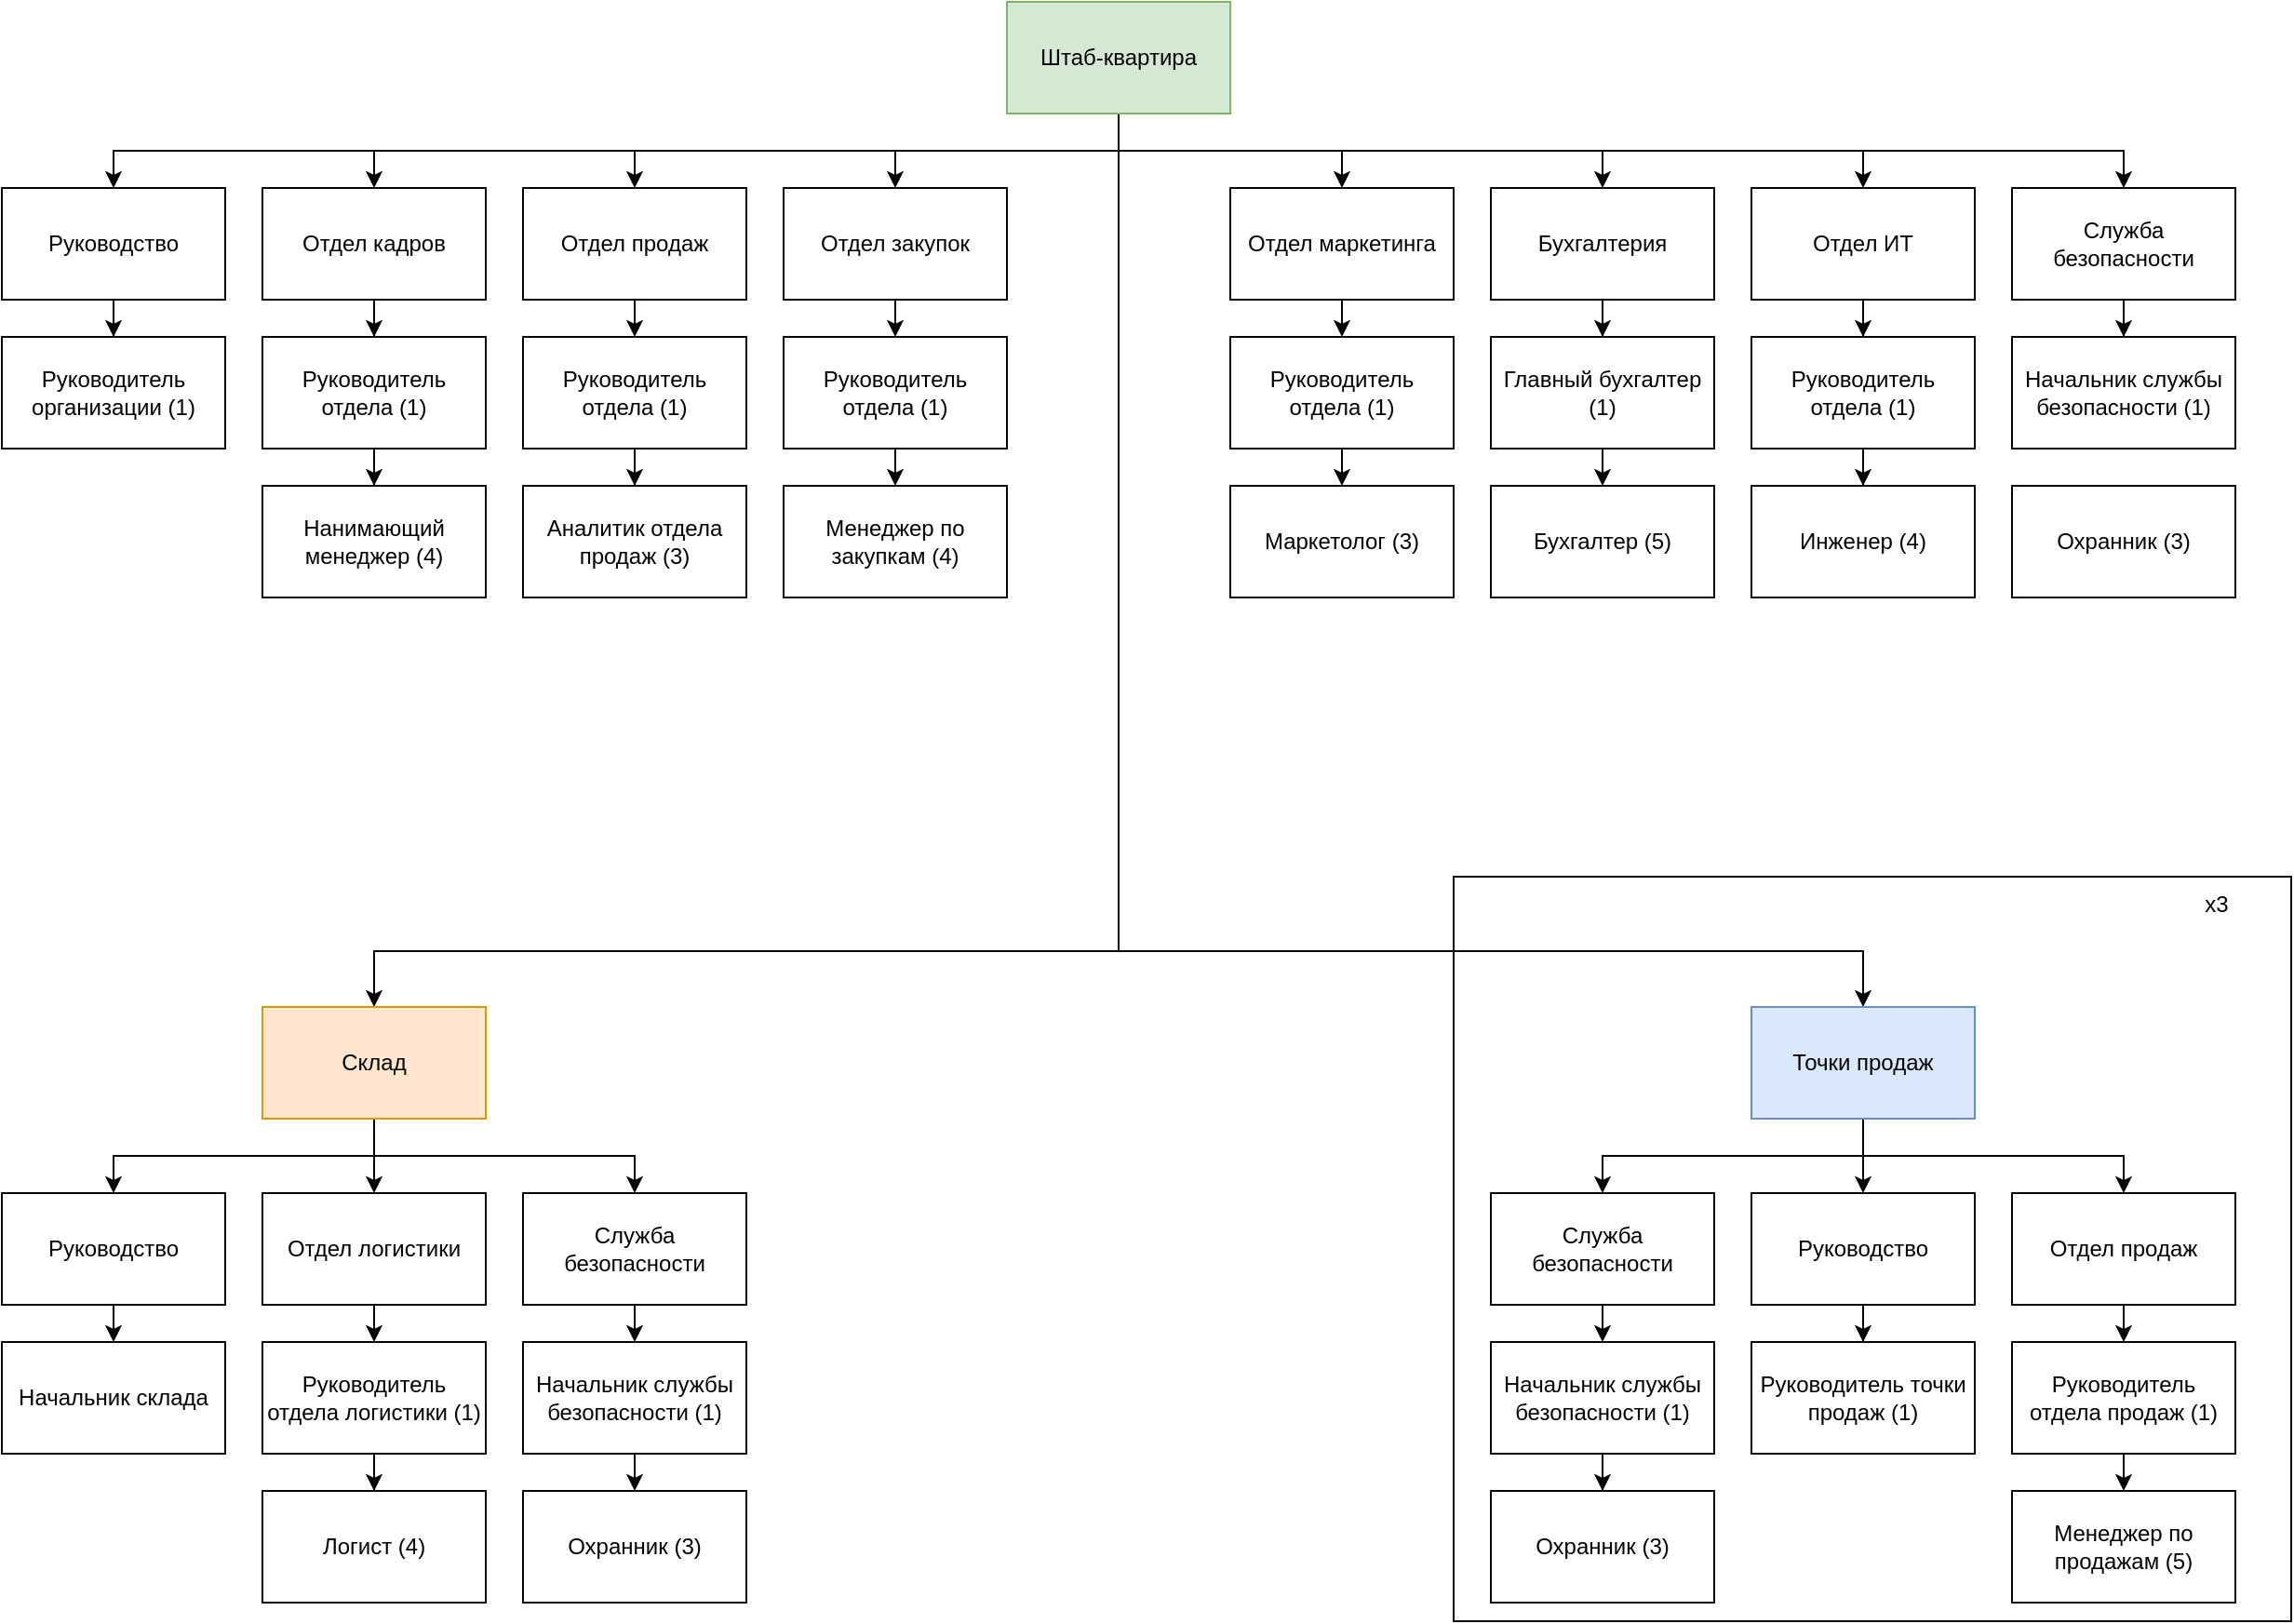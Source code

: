 <mxfile version="24.7.16">
  <diagram name="Страница — 1" id="yvjUeDHF9Wf6KYwauPwP">
    <mxGraphModel dx="1468" dy="983" grid="0" gridSize="10" guides="1" tooltips="1" connect="1" arrows="1" fold="1" page="1" pageScale="1" pageWidth="1442" pageHeight="2039" math="0" shadow="0">
      <root>
        <mxCell id="0" />
        <mxCell id="1" parent="0" />
        <mxCell id="nvtQCPNUQL09ssSKa_be-8" style="edgeStyle=orthogonalEdgeStyle;rounded=0;orthogonalLoop=1;jettySize=auto;html=1;exitX=0.5;exitY=1;exitDx=0;exitDy=0;entryX=0.5;entryY=0;entryDx=0;entryDy=0;" edge="1" parent="1" source="nvtQCPNUQL09ssSKa_be-1" target="nvtQCPNUQL09ssSKa_be-2">
          <mxGeometry relative="1" as="geometry" />
        </mxCell>
        <mxCell id="nvtQCPNUQL09ssSKa_be-9" style="edgeStyle=orthogonalEdgeStyle;rounded=0;orthogonalLoop=1;jettySize=auto;html=1;exitX=0.5;exitY=1;exitDx=0;exitDy=0;entryX=0.5;entryY=0;entryDx=0;entryDy=0;" edge="1" parent="1" source="nvtQCPNUQL09ssSKa_be-1" target="nvtQCPNUQL09ssSKa_be-3">
          <mxGeometry relative="1" as="geometry" />
        </mxCell>
        <mxCell id="nvtQCPNUQL09ssSKa_be-10" style="edgeStyle=orthogonalEdgeStyle;rounded=0;orthogonalLoop=1;jettySize=auto;html=1;exitX=0.5;exitY=1;exitDx=0;exitDy=0;" edge="1" parent="1" source="nvtQCPNUQL09ssSKa_be-1" target="nvtQCPNUQL09ssSKa_be-4">
          <mxGeometry relative="1" as="geometry" />
        </mxCell>
        <mxCell id="nvtQCPNUQL09ssSKa_be-11" style="edgeStyle=orthogonalEdgeStyle;rounded=0;orthogonalLoop=1;jettySize=auto;html=1;exitX=0.5;exitY=1;exitDx=0;exitDy=0;entryX=0.5;entryY=0;entryDx=0;entryDy=0;" edge="1" parent="1" source="nvtQCPNUQL09ssSKa_be-1" target="nvtQCPNUQL09ssSKa_be-5">
          <mxGeometry relative="1" as="geometry" />
        </mxCell>
        <mxCell id="nvtQCPNUQL09ssSKa_be-12" style="edgeStyle=orthogonalEdgeStyle;rounded=0;orthogonalLoop=1;jettySize=auto;html=1;exitX=0.5;exitY=1;exitDx=0;exitDy=0;" edge="1" parent="1" source="nvtQCPNUQL09ssSKa_be-1" target="nvtQCPNUQL09ssSKa_be-6">
          <mxGeometry relative="1" as="geometry" />
        </mxCell>
        <mxCell id="nvtQCPNUQL09ssSKa_be-13" style="edgeStyle=orthogonalEdgeStyle;rounded=0;orthogonalLoop=1;jettySize=auto;html=1;exitX=0.5;exitY=1;exitDx=0;exitDy=0;entryX=0.5;entryY=0;entryDx=0;entryDy=0;" edge="1" parent="1" source="nvtQCPNUQL09ssSKa_be-1" target="nvtQCPNUQL09ssSKa_be-7">
          <mxGeometry relative="1" as="geometry" />
        </mxCell>
        <mxCell id="nvtQCPNUQL09ssSKa_be-15" style="edgeStyle=orthogonalEdgeStyle;rounded=0;orthogonalLoop=1;jettySize=auto;html=1;exitX=0.5;exitY=1;exitDx=0;exitDy=0;entryX=0.5;entryY=0;entryDx=0;entryDy=0;" edge="1" parent="1" source="nvtQCPNUQL09ssSKa_be-1" target="nvtQCPNUQL09ssSKa_be-14">
          <mxGeometry relative="1" as="geometry" />
        </mxCell>
        <mxCell id="nvtQCPNUQL09ssSKa_be-18" style="edgeStyle=orthogonalEdgeStyle;rounded=0;orthogonalLoop=1;jettySize=auto;html=1;exitX=0.5;exitY=1;exitDx=0;exitDy=0;entryX=0.5;entryY=0;entryDx=0;entryDy=0;" edge="1" parent="1" source="nvtQCPNUQL09ssSKa_be-1" target="nvtQCPNUQL09ssSKa_be-16">
          <mxGeometry relative="1" as="geometry" />
        </mxCell>
        <mxCell id="nvtQCPNUQL09ssSKa_be-20" style="edgeStyle=orthogonalEdgeStyle;rounded=0;orthogonalLoop=1;jettySize=auto;html=1;exitX=0.5;exitY=1;exitDx=0;exitDy=0;entryX=0.5;entryY=0;entryDx=0;entryDy=0;" edge="1" parent="1" source="nvtQCPNUQL09ssSKa_be-1" target="nvtQCPNUQL09ssSKa_be-19">
          <mxGeometry relative="1" as="geometry">
            <Array as="points">
              <mxPoint x="770" y="530" />
              <mxPoint x="370" y="530" />
            </Array>
          </mxGeometry>
        </mxCell>
        <mxCell id="nvtQCPNUQL09ssSKa_be-29" style="edgeStyle=orthogonalEdgeStyle;rounded=0;orthogonalLoop=1;jettySize=auto;html=1;exitX=0.5;exitY=1;exitDx=0;exitDy=0;entryX=0.5;entryY=0;entryDx=0;entryDy=0;" edge="1" parent="1" source="nvtQCPNUQL09ssSKa_be-1" target="nvtQCPNUQL09ssSKa_be-28">
          <mxGeometry relative="1" as="geometry">
            <Array as="points">
              <mxPoint x="770" y="530" />
              <mxPoint x="1170" y="530" />
            </Array>
          </mxGeometry>
        </mxCell>
        <mxCell id="nvtQCPNUQL09ssSKa_be-1" value="Штаб-квартира" style="rounded=0;whiteSpace=wrap;html=1;fillColor=#d5e8d4;strokeColor=#82b366;" vertex="1" parent="1">
          <mxGeometry x="710" y="20" width="120" height="60" as="geometry" />
        </mxCell>
        <mxCell id="nvtQCPNUQL09ssSKa_be-47" style="edgeStyle=orthogonalEdgeStyle;rounded=0;orthogonalLoop=1;jettySize=auto;html=1;exitX=0.5;exitY=1;exitDx=0;exitDy=0;" edge="1" parent="1" source="nvtQCPNUQL09ssSKa_be-2" target="nvtQCPNUQL09ssSKa_be-39">
          <mxGeometry relative="1" as="geometry" />
        </mxCell>
        <mxCell id="nvtQCPNUQL09ssSKa_be-2" value="Руководство" style="rounded=0;whiteSpace=wrap;html=1;" vertex="1" parent="1">
          <mxGeometry x="170" y="120" width="120" height="60" as="geometry" />
        </mxCell>
        <mxCell id="nvtQCPNUQL09ssSKa_be-49" style="edgeStyle=orthogonalEdgeStyle;rounded=0;orthogonalLoop=1;jettySize=auto;html=1;exitX=0.5;exitY=1;exitDx=0;exitDy=0;entryX=0.5;entryY=0;entryDx=0;entryDy=0;" edge="1" parent="1" source="nvtQCPNUQL09ssSKa_be-3" target="nvtQCPNUQL09ssSKa_be-41">
          <mxGeometry relative="1" as="geometry" />
        </mxCell>
        <mxCell id="nvtQCPNUQL09ssSKa_be-3" value="Отдел продаж" style="rounded=0;whiteSpace=wrap;html=1;" vertex="1" parent="1">
          <mxGeometry x="450" y="120" width="120" height="60" as="geometry" />
        </mxCell>
        <mxCell id="nvtQCPNUQL09ssSKa_be-50" style="edgeStyle=orthogonalEdgeStyle;rounded=0;orthogonalLoop=1;jettySize=auto;html=1;exitX=0.5;exitY=1;exitDx=0;exitDy=0;entryX=0.5;entryY=0;entryDx=0;entryDy=0;" edge="1" parent="1" source="nvtQCPNUQL09ssSKa_be-4" target="nvtQCPNUQL09ssSKa_be-42">
          <mxGeometry relative="1" as="geometry" />
        </mxCell>
        <mxCell id="nvtQCPNUQL09ssSKa_be-4" value="Отдел закупок" style="rounded=0;whiteSpace=wrap;html=1;" vertex="1" parent="1">
          <mxGeometry x="590" y="120" width="120" height="60" as="geometry" />
        </mxCell>
        <mxCell id="nvtQCPNUQL09ssSKa_be-51" style="edgeStyle=orthogonalEdgeStyle;rounded=0;orthogonalLoop=1;jettySize=auto;html=1;exitX=0.5;exitY=1;exitDx=0;exitDy=0;entryX=0.5;entryY=0;entryDx=0;entryDy=0;" edge="1" parent="1" source="nvtQCPNUQL09ssSKa_be-5" target="nvtQCPNUQL09ssSKa_be-43">
          <mxGeometry relative="1" as="geometry" />
        </mxCell>
        <mxCell id="nvtQCPNUQL09ssSKa_be-5" value="Отдел маркетинга" style="rounded=0;whiteSpace=wrap;html=1;" vertex="1" parent="1">
          <mxGeometry x="830" y="120" width="120" height="60" as="geometry" />
        </mxCell>
        <mxCell id="nvtQCPNUQL09ssSKa_be-52" style="edgeStyle=orthogonalEdgeStyle;rounded=0;orthogonalLoop=1;jettySize=auto;html=1;exitX=0.5;exitY=1;exitDx=0;exitDy=0;" edge="1" parent="1" source="nvtQCPNUQL09ssSKa_be-6" target="nvtQCPNUQL09ssSKa_be-44">
          <mxGeometry relative="1" as="geometry" />
        </mxCell>
        <mxCell id="nvtQCPNUQL09ssSKa_be-6" value="Бухгалтерия" style="rounded=0;whiteSpace=wrap;html=1;" vertex="1" parent="1">
          <mxGeometry x="970" y="120" width="120" height="60" as="geometry" />
        </mxCell>
        <mxCell id="nvtQCPNUQL09ssSKa_be-53" style="edgeStyle=orthogonalEdgeStyle;rounded=0;orthogonalLoop=1;jettySize=auto;html=1;exitX=0.5;exitY=1;exitDx=0;exitDy=0;" edge="1" parent="1" source="nvtQCPNUQL09ssSKa_be-7" target="nvtQCPNUQL09ssSKa_be-45">
          <mxGeometry relative="1" as="geometry" />
        </mxCell>
        <mxCell id="nvtQCPNUQL09ssSKa_be-7" value="Отдел ИТ" style="rounded=0;whiteSpace=wrap;html=1;" vertex="1" parent="1">
          <mxGeometry x="1110" y="120" width="120" height="60" as="geometry" />
        </mxCell>
        <mxCell id="nvtQCPNUQL09ssSKa_be-48" style="edgeStyle=orthogonalEdgeStyle;rounded=0;orthogonalLoop=1;jettySize=auto;html=1;exitX=0.5;exitY=1;exitDx=0;exitDy=0;" edge="1" parent="1" source="nvtQCPNUQL09ssSKa_be-14" target="nvtQCPNUQL09ssSKa_be-40">
          <mxGeometry relative="1" as="geometry" />
        </mxCell>
        <mxCell id="nvtQCPNUQL09ssSKa_be-14" value="Отдел кадров" style="rounded=0;whiteSpace=wrap;html=1;" vertex="1" parent="1">
          <mxGeometry x="310" y="120" width="120" height="60" as="geometry" />
        </mxCell>
        <mxCell id="nvtQCPNUQL09ssSKa_be-54" style="edgeStyle=orthogonalEdgeStyle;rounded=0;orthogonalLoop=1;jettySize=auto;html=1;exitX=0.5;exitY=1;exitDx=0;exitDy=0;" edge="1" parent="1" source="nvtQCPNUQL09ssSKa_be-16" target="nvtQCPNUQL09ssSKa_be-46">
          <mxGeometry relative="1" as="geometry" />
        </mxCell>
        <mxCell id="nvtQCPNUQL09ssSKa_be-16" value="Служба безопасности" style="rounded=0;whiteSpace=wrap;html=1;" vertex="1" parent="1">
          <mxGeometry x="1250" y="120" width="120" height="60" as="geometry" />
        </mxCell>
        <mxCell id="nvtQCPNUQL09ssSKa_be-24" style="edgeStyle=orthogonalEdgeStyle;rounded=0;orthogonalLoop=1;jettySize=auto;html=1;exitX=0.5;exitY=1;exitDx=0;exitDy=0;" edge="1" parent="1" source="nvtQCPNUQL09ssSKa_be-19" target="nvtQCPNUQL09ssSKa_be-21">
          <mxGeometry relative="1" as="geometry" />
        </mxCell>
        <mxCell id="nvtQCPNUQL09ssSKa_be-25" style="edgeStyle=orthogonalEdgeStyle;rounded=0;orthogonalLoop=1;jettySize=auto;html=1;exitX=0.5;exitY=1;exitDx=0;exitDy=0;entryX=0.5;entryY=0;entryDx=0;entryDy=0;" edge="1" parent="1" source="nvtQCPNUQL09ssSKa_be-19" target="nvtQCPNUQL09ssSKa_be-22">
          <mxGeometry relative="1" as="geometry" />
        </mxCell>
        <mxCell id="nvtQCPNUQL09ssSKa_be-27" style="edgeStyle=orthogonalEdgeStyle;rounded=0;orthogonalLoop=1;jettySize=auto;html=1;exitX=0.5;exitY=1;exitDx=0;exitDy=0;entryX=0.5;entryY=0;entryDx=0;entryDy=0;" edge="1" parent="1" source="nvtQCPNUQL09ssSKa_be-19" target="nvtQCPNUQL09ssSKa_be-23">
          <mxGeometry relative="1" as="geometry" />
        </mxCell>
        <mxCell id="nvtQCPNUQL09ssSKa_be-19" value="Склад" style="rounded=0;whiteSpace=wrap;html=1;fillColor=#ffe6cc;strokeColor=#d79b00;" vertex="1" parent="1">
          <mxGeometry x="310" y="560" width="120" height="60" as="geometry" />
        </mxCell>
        <mxCell id="nvtQCPNUQL09ssSKa_be-69" style="edgeStyle=orthogonalEdgeStyle;rounded=0;orthogonalLoop=1;jettySize=auto;html=1;exitX=0.5;exitY=1;exitDx=0;exitDy=0;entryX=0.5;entryY=0;entryDx=0;entryDy=0;" edge="1" parent="1" source="nvtQCPNUQL09ssSKa_be-21" target="nvtQCPNUQL09ssSKa_be-68">
          <mxGeometry relative="1" as="geometry" />
        </mxCell>
        <mxCell id="nvtQCPNUQL09ssSKa_be-21" value="Руководство" style="rounded=0;whiteSpace=wrap;html=1;" vertex="1" parent="1">
          <mxGeometry x="170" y="660" width="120" height="60" as="geometry" />
        </mxCell>
        <mxCell id="nvtQCPNUQL09ssSKa_be-72" style="edgeStyle=orthogonalEdgeStyle;rounded=0;orthogonalLoop=1;jettySize=auto;html=1;exitX=0.5;exitY=1;exitDx=0;exitDy=0;entryX=0.5;entryY=0;entryDx=0;entryDy=0;" edge="1" parent="1" source="nvtQCPNUQL09ssSKa_be-22" target="nvtQCPNUQL09ssSKa_be-70">
          <mxGeometry relative="1" as="geometry" />
        </mxCell>
        <mxCell id="nvtQCPNUQL09ssSKa_be-22" value="Отдел логистики" style="rounded=0;whiteSpace=wrap;html=1;" vertex="1" parent="1">
          <mxGeometry x="310" y="660" width="120" height="60" as="geometry" />
        </mxCell>
        <mxCell id="nvtQCPNUQL09ssSKa_be-75" style="edgeStyle=orthogonalEdgeStyle;rounded=0;orthogonalLoop=1;jettySize=auto;html=1;exitX=0.5;exitY=1;exitDx=0;exitDy=0;entryX=0.5;entryY=0;entryDx=0;entryDy=0;" edge="1" parent="1" source="nvtQCPNUQL09ssSKa_be-23" target="nvtQCPNUQL09ssSKa_be-74">
          <mxGeometry relative="1" as="geometry" />
        </mxCell>
        <mxCell id="nvtQCPNUQL09ssSKa_be-23" value="Служба безопасности" style="rounded=0;whiteSpace=wrap;html=1;" vertex="1" parent="1">
          <mxGeometry x="450" y="660" width="120" height="60" as="geometry" />
        </mxCell>
        <mxCell id="nvtQCPNUQL09ssSKa_be-31" style="edgeStyle=orthogonalEdgeStyle;rounded=0;orthogonalLoop=1;jettySize=auto;html=1;exitX=0.5;exitY=1;exitDx=0;exitDy=0;" edge="1" parent="1" source="nvtQCPNUQL09ssSKa_be-28" target="nvtQCPNUQL09ssSKa_be-30">
          <mxGeometry relative="1" as="geometry" />
        </mxCell>
        <mxCell id="nvtQCPNUQL09ssSKa_be-33" style="edgeStyle=orthogonalEdgeStyle;rounded=0;orthogonalLoop=1;jettySize=auto;html=1;exitX=0.5;exitY=1;exitDx=0;exitDy=0;entryX=0.5;entryY=0;entryDx=0;entryDy=0;" edge="1" parent="1" source="nvtQCPNUQL09ssSKa_be-28" target="nvtQCPNUQL09ssSKa_be-32">
          <mxGeometry relative="1" as="geometry" />
        </mxCell>
        <mxCell id="nvtQCPNUQL09ssSKa_be-35" style="edgeStyle=orthogonalEdgeStyle;rounded=0;orthogonalLoop=1;jettySize=auto;html=1;exitX=0.5;exitY=1;exitDx=0;exitDy=0;entryX=0.5;entryY=0;entryDx=0;entryDy=0;" edge="1" parent="1" source="nvtQCPNUQL09ssSKa_be-28" target="nvtQCPNUQL09ssSKa_be-34">
          <mxGeometry relative="1" as="geometry" />
        </mxCell>
        <mxCell id="nvtQCPNUQL09ssSKa_be-28" value="Точки продаж" style="rounded=0;whiteSpace=wrap;html=1;fillColor=#dae8fc;strokeColor=#6c8ebf;" vertex="1" parent="1">
          <mxGeometry x="1110" y="560" width="120" height="60" as="geometry" />
        </mxCell>
        <mxCell id="nvtQCPNUQL09ssSKa_be-85" style="edgeStyle=orthogonalEdgeStyle;rounded=0;orthogonalLoop=1;jettySize=auto;html=1;exitX=0.5;exitY=1;exitDx=0;exitDy=0;" edge="1" parent="1" source="nvtQCPNUQL09ssSKa_be-30" target="nvtQCPNUQL09ssSKa_be-83">
          <mxGeometry relative="1" as="geometry" />
        </mxCell>
        <mxCell id="nvtQCPNUQL09ssSKa_be-30" value="Руководство" style="rounded=0;whiteSpace=wrap;html=1;" vertex="1" parent="1">
          <mxGeometry x="1110" y="660" width="120" height="60" as="geometry" />
        </mxCell>
        <mxCell id="nvtQCPNUQL09ssSKa_be-81" style="edgeStyle=orthogonalEdgeStyle;rounded=0;orthogonalLoop=1;jettySize=auto;html=1;exitX=0.5;exitY=1;exitDx=0;exitDy=0;entryX=0.5;entryY=0;entryDx=0;entryDy=0;" edge="1" parent="1" source="nvtQCPNUQL09ssSKa_be-32" target="nvtQCPNUQL09ssSKa_be-78">
          <mxGeometry relative="1" as="geometry" />
        </mxCell>
        <mxCell id="nvtQCPNUQL09ssSKa_be-32" value="Служба безопасности" style="rounded=0;whiteSpace=wrap;html=1;" vertex="1" parent="1">
          <mxGeometry x="970" y="660" width="120" height="60" as="geometry" />
        </mxCell>
        <mxCell id="nvtQCPNUQL09ssSKa_be-88" style="edgeStyle=orthogonalEdgeStyle;rounded=0;orthogonalLoop=1;jettySize=auto;html=1;exitX=0.5;exitY=1;exitDx=0;exitDy=0;entryX=0.5;entryY=0;entryDx=0;entryDy=0;" edge="1" parent="1" source="nvtQCPNUQL09ssSKa_be-34" target="nvtQCPNUQL09ssSKa_be-86">
          <mxGeometry relative="1" as="geometry" />
        </mxCell>
        <mxCell id="nvtQCPNUQL09ssSKa_be-34" value="Отдел продаж" style="rounded=0;whiteSpace=wrap;html=1;" vertex="1" parent="1">
          <mxGeometry x="1250" y="660" width="120" height="60" as="geometry" />
        </mxCell>
        <mxCell id="nvtQCPNUQL09ssSKa_be-38" value="x3" style="text;html=1;align=center;verticalAlign=middle;whiteSpace=wrap;rounded=0;" vertex="1" parent="1">
          <mxGeometry x="1330" y="490" width="60" height="30" as="geometry" />
        </mxCell>
        <mxCell id="nvtQCPNUQL09ssSKa_be-39" value="Руководитель организации (1)" style="rounded=0;whiteSpace=wrap;html=1;" vertex="1" parent="1">
          <mxGeometry x="170" y="200" width="120" height="60" as="geometry" />
        </mxCell>
        <mxCell id="nvtQCPNUQL09ssSKa_be-56" style="edgeStyle=orthogonalEdgeStyle;rounded=0;orthogonalLoop=1;jettySize=auto;html=1;exitX=0.5;exitY=1;exitDx=0;exitDy=0;" edge="1" parent="1" source="nvtQCPNUQL09ssSKa_be-40" target="nvtQCPNUQL09ssSKa_be-55">
          <mxGeometry relative="1" as="geometry" />
        </mxCell>
        <mxCell id="nvtQCPNUQL09ssSKa_be-40" value="Руководитель отдела (1)" style="rounded=0;whiteSpace=wrap;html=1;" vertex="1" parent="1">
          <mxGeometry x="310" y="200" width="120" height="60" as="geometry" />
        </mxCell>
        <mxCell id="nvtQCPNUQL09ssSKa_be-58" style="edgeStyle=orthogonalEdgeStyle;rounded=0;orthogonalLoop=1;jettySize=auto;html=1;exitX=0.5;exitY=1;exitDx=0;exitDy=0;" edge="1" parent="1" source="nvtQCPNUQL09ssSKa_be-41" target="nvtQCPNUQL09ssSKa_be-57">
          <mxGeometry relative="1" as="geometry" />
        </mxCell>
        <mxCell id="nvtQCPNUQL09ssSKa_be-41" value="Руководитель отдела (1)" style="rounded=0;whiteSpace=wrap;html=1;" vertex="1" parent="1">
          <mxGeometry x="450" y="200" width="120" height="60" as="geometry" />
        </mxCell>
        <mxCell id="nvtQCPNUQL09ssSKa_be-60" style="edgeStyle=orthogonalEdgeStyle;rounded=0;orthogonalLoop=1;jettySize=auto;html=1;exitX=0.5;exitY=1;exitDx=0;exitDy=0;entryX=0.5;entryY=0;entryDx=0;entryDy=0;" edge="1" parent="1" source="nvtQCPNUQL09ssSKa_be-42" target="nvtQCPNUQL09ssSKa_be-59">
          <mxGeometry relative="1" as="geometry" />
        </mxCell>
        <mxCell id="nvtQCPNUQL09ssSKa_be-42" value="Руководитель отдела (1)" style="rounded=0;whiteSpace=wrap;html=1;" vertex="1" parent="1">
          <mxGeometry x="590" y="200" width="120" height="60" as="geometry" />
        </mxCell>
        <mxCell id="nvtQCPNUQL09ssSKa_be-62" style="edgeStyle=orthogonalEdgeStyle;rounded=0;orthogonalLoop=1;jettySize=auto;html=1;exitX=0.5;exitY=1;exitDx=0;exitDy=0;entryX=0.5;entryY=0;entryDx=0;entryDy=0;" edge="1" parent="1" source="nvtQCPNUQL09ssSKa_be-43" target="nvtQCPNUQL09ssSKa_be-61">
          <mxGeometry relative="1" as="geometry" />
        </mxCell>
        <mxCell id="nvtQCPNUQL09ssSKa_be-43" value="Руководитель отдела (1)" style="rounded=0;whiteSpace=wrap;html=1;" vertex="1" parent="1">
          <mxGeometry x="830" y="200" width="120" height="60" as="geometry" />
        </mxCell>
        <mxCell id="nvtQCPNUQL09ssSKa_be-65" style="edgeStyle=orthogonalEdgeStyle;rounded=0;orthogonalLoop=1;jettySize=auto;html=1;exitX=0.5;exitY=1;exitDx=0;exitDy=0;entryX=0.5;entryY=0;entryDx=0;entryDy=0;" edge="1" parent="1" source="nvtQCPNUQL09ssSKa_be-44" target="nvtQCPNUQL09ssSKa_be-63">
          <mxGeometry relative="1" as="geometry" />
        </mxCell>
        <mxCell id="nvtQCPNUQL09ssSKa_be-44" value="Главный бухгалтер (1)" style="rounded=0;whiteSpace=wrap;html=1;" vertex="1" parent="1">
          <mxGeometry x="970" y="200" width="120" height="60" as="geometry" />
        </mxCell>
        <mxCell id="nvtQCPNUQL09ssSKa_be-66" style="edgeStyle=orthogonalEdgeStyle;rounded=0;orthogonalLoop=1;jettySize=auto;html=1;exitX=0.5;exitY=1;exitDx=0;exitDy=0;" edge="1" parent="1" source="nvtQCPNUQL09ssSKa_be-45" target="nvtQCPNUQL09ssSKa_be-64">
          <mxGeometry relative="1" as="geometry" />
        </mxCell>
        <mxCell id="nvtQCPNUQL09ssSKa_be-45" value="Руководитель отдела (1)" style="rounded=0;whiteSpace=wrap;html=1;" vertex="1" parent="1">
          <mxGeometry x="1110" y="200" width="120" height="60" as="geometry" />
        </mxCell>
        <mxCell id="nvtQCPNUQL09ssSKa_be-46" value="Начальник службы безопасности (1)" style="rounded=0;whiteSpace=wrap;html=1;" vertex="1" parent="1">
          <mxGeometry x="1250" y="200" width="120" height="60" as="geometry" />
        </mxCell>
        <mxCell id="nvtQCPNUQL09ssSKa_be-55" value="Нанимающий менеджер (4)" style="rounded=0;whiteSpace=wrap;html=1;" vertex="1" parent="1">
          <mxGeometry x="310" y="280" width="120" height="60" as="geometry" />
        </mxCell>
        <mxCell id="nvtQCPNUQL09ssSKa_be-57" value="Аналитик отдела продаж (3)" style="rounded=0;whiteSpace=wrap;html=1;" vertex="1" parent="1">
          <mxGeometry x="450" y="280" width="120" height="60" as="geometry" />
        </mxCell>
        <mxCell id="nvtQCPNUQL09ssSKa_be-59" value="Менеджер по закупкам (4)" style="rounded=0;whiteSpace=wrap;html=1;" vertex="1" parent="1">
          <mxGeometry x="590" y="280" width="120" height="60" as="geometry" />
        </mxCell>
        <mxCell id="nvtQCPNUQL09ssSKa_be-61" value="Маркетолог (3)" style="rounded=0;whiteSpace=wrap;html=1;" vertex="1" parent="1">
          <mxGeometry x="830" y="280" width="120" height="60" as="geometry" />
        </mxCell>
        <mxCell id="nvtQCPNUQL09ssSKa_be-63" value="Бухгалтер (5)" style="rounded=0;whiteSpace=wrap;html=1;" vertex="1" parent="1">
          <mxGeometry x="970" y="280" width="120" height="60" as="geometry" />
        </mxCell>
        <mxCell id="nvtQCPNUQL09ssSKa_be-64" value="Инженер (4)" style="rounded=0;whiteSpace=wrap;html=1;" vertex="1" parent="1">
          <mxGeometry x="1110" y="280" width="120" height="60" as="geometry" />
        </mxCell>
        <mxCell id="nvtQCPNUQL09ssSKa_be-67" value="Охранник (3)" style="rounded=0;whiteSpace=wrap;html=1;" vertex="1" parent="1">
          <mxGeometry x="1250" y="280" width="120" height="60" as="geometry" />
        </mxCell>
        <mxCell id="nvtQCPNUQL09ssSKa_be-68" value="Начальник склада" style="rounded=0;whiteSpace=wrap;html=1;" vertex="1" parent="1">
          <mxGeometry x="170" y="740" width="120" height="60" as="geometry" />
        </mxCell>
        <mxCell id="nvtQCPNUQL09ssSKa_be-73" style="edgeStyle=orthogonalEdgeStyle;rounded=0;orthogonalLoop=1;jettySize=auto;html=1;exitX=0.5;exitY=1;exitDx=0;exitDy=0;" edge="1" parent="1" source="nvtQCPNUQL09ssSKa_be-70" target="nvtQCPNUQL09ssSKa_be-71">
          <mxGeometry relative="1" as="geometry" />
        </mxCell>
        <mxCell id="nvtQCPNUQL09ssSKa_be-70" value="Руководитель отдела логистики (1)" style="rounded=0;whiteSpace=wrap;html=1;" vertex="1" parent="1">
          <mxGeometry x="310" y="740" width="120" height="60" as="geometry" />
        </mxCell>
        <mxCell id="nvtQCPNUQL09ssSKa_be-71" value="Логист (4)" style="rounded=0;whiteSpace=wrap;html=1;" vertex="1" parent="1">
          <mxGeometry x="310" y="820" width="120" height="60" as="geometry" />
        </mxCell>
        <mxCell id="nvtQCPNUQL09ssSKa_be-77" style="edgeStyle=orthogonalEdgeStyle;rounded=0;orthogonalLoop=1;jettySize=auto;html=1;exitX=0.5;exitY=1;exitDx=0;exitDy=0;entryX=0.5;entryY=0;entryDx=0;entryDy=0;" edge="1" parent="1" source="nvtQCPNUQL09ssSKa_be-74" target="nvtQCPNUQL09ssSKa_be-76">
          <mxGeometry relative="1" as="geometry" />
        </mxCell>
        <mxCell id="nvtQCPNUQL09ssSKa_be-74" value="Начальник службы безопасности (1)" style="rounded=0;whiteSpace=wrap;html=1;" vertex="1" parent="1">
          <mxGeometry x="450" y="740" width="120" height="60" as="geometry" />
        </mxCell>
        <mxCell id="nvtQCPNUQL09ssSKa_be-76" value="Охранник (3)" style="rounded=0;whiteSpace=wrap;html=1;" vertex="1" parent="1">
          <mxGeometry x="450" y="820" width="120" height="60" as="geometry" />
        </mxCell>
        <mxCell id="nvtQCPNUQL09ssSKa_be-82" style="edgeStyle=orthogonalEdgeStyle;rounded=0;orthogonalLoop=1;jettySize=auto;html=1;exitX=0.5;exitY=1;exitDx=0;exitDy=0;" edge="1" parent="1" source="nvtQCPNUQL09ssSKa_be-78" target="nvtQCPNUQL09ssSKa_be-79">
          <mxGeometry relative="1" as="geometry" />
        </mxCell>
        <mxCell id="nvtQCPNUQL09ssSKa_be-78" value="Начальник службы безопасности (1)" style="rounded=0;whiteSpace=wrap;html=1;" vertex="1" parent="1">
          <mxGeometry x="970" y="740" width="120" height="60" as="geometry" />
        </mxCell>
        <mxCell id="nvtQCPNUQL09ssSKa_be-79" value="Охранник (3)" style="rounded=0;whiteSpace=wrap;html=1;" vertex="1" parent="1">
          <mxGeometry x="970" y="820" width="120" height="60" as="geometry" />
        </mxCell>
        <mxCell id="nvtQCPNUQL09ssSKa_be-83" value="Руководитель точки продаж (1)" style="rounded=0;whiteSpace=wrap;html=1;" vertex="1" parent="1">
          <mxGeometry x="1110" y="740" width="120" height="60" as="geometry" />
        </mxCell>
        <mxCell id="nvtQCPNUQL09ssSKa_be-89" style="edgeStyle=orthogonalEdgeStyle;rounded=0;orthogonalLoop=1;jettySize=auto;html=1;exitX=0.5;exitY=1;exitDx=0;exitDy=0;entryX=0.5;entryY=0;entryDx=0;entryDy=0;" edge="1" parent="1" source="nvtQCPNUQL09ssSKa_be-86" target="nvtQCPNUQL09ssSKa_be-87">
          <mxGeometry relative="1" as="geometry" />
        </mxCell>
        <mxCell id="nvtQCPNUQL09ssSKa_be-86" value="Руководитель отдела продаж (1)" style="rounded=0;whiteSpace=wrap;html=1;" vertex="1" parent="1">
          <mxGeometry x="1250" y="740" width="120" height="60" as="geometry" />
        </mxCell>
        <mxCell id="nvtQCPNUQL09ssSKa_be-87" value="Менеджер по продажам (5)" style="rounded=0;whiteSpace=wrap;html=1;" vertex="1" parent="1">
          <mxGeometry x="1250" y="820" width="120" height="60" as="geometry" />
        </mxCell>
        <mxCell id="nvtQCPNUQL09ssSKa_be-90" value="" style="rounded=0;whiteSpace=wrap;html=1;fillColor=none;" vertex="1" parent="1">
          <mxGeometry x="950" y="490" width="450" height="400" as="geometry" />
        </mxCell>
      </root>
    </mxGraphModel>
  </diagram>
</mxfile>
